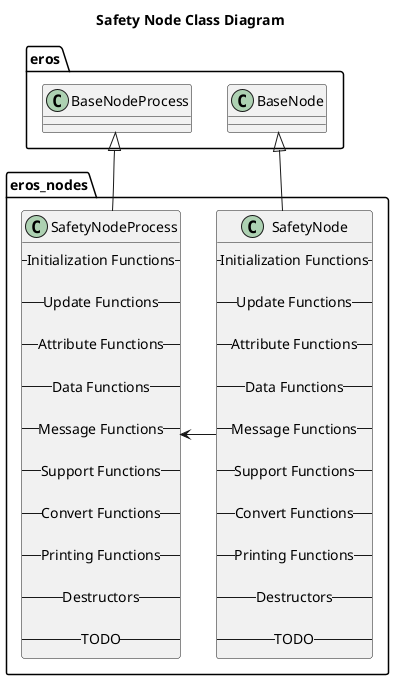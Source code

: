 @startuml
title Safety Node Class Diagram
package eros {
    class BaseNode
    class BaseNodeProcess
}
namespace eros_nodes {
    class SafetyNode {
        -- Initialization Functions --

        -- Update Functions --

        -- Attribute Functions --

        -- Data Functions --

        -- Message Functions --

        -- Support Functions --

        -- Convert Functions --
        
        -- Printing Functions --

        -- Destructors --

        -- TODO --
    }
    class SafetyNodeProcess {
        -- Initialization Functions --

        -- Update Functions --

        -- Attribute Functions --

        -- Data Functions --

        -- Message Functions --

        -- Support Functions --

        -- Convert Functions --
        
        -- Printing Functions --

        -- Destructors --

        -- TODO --
    }

    BaseNode <|-- SafetyNode
    BaseNodeProcess <|-- SafetyNodeProcess
    SafetyNode -> SafetyNodeProcess 
}

@enduml